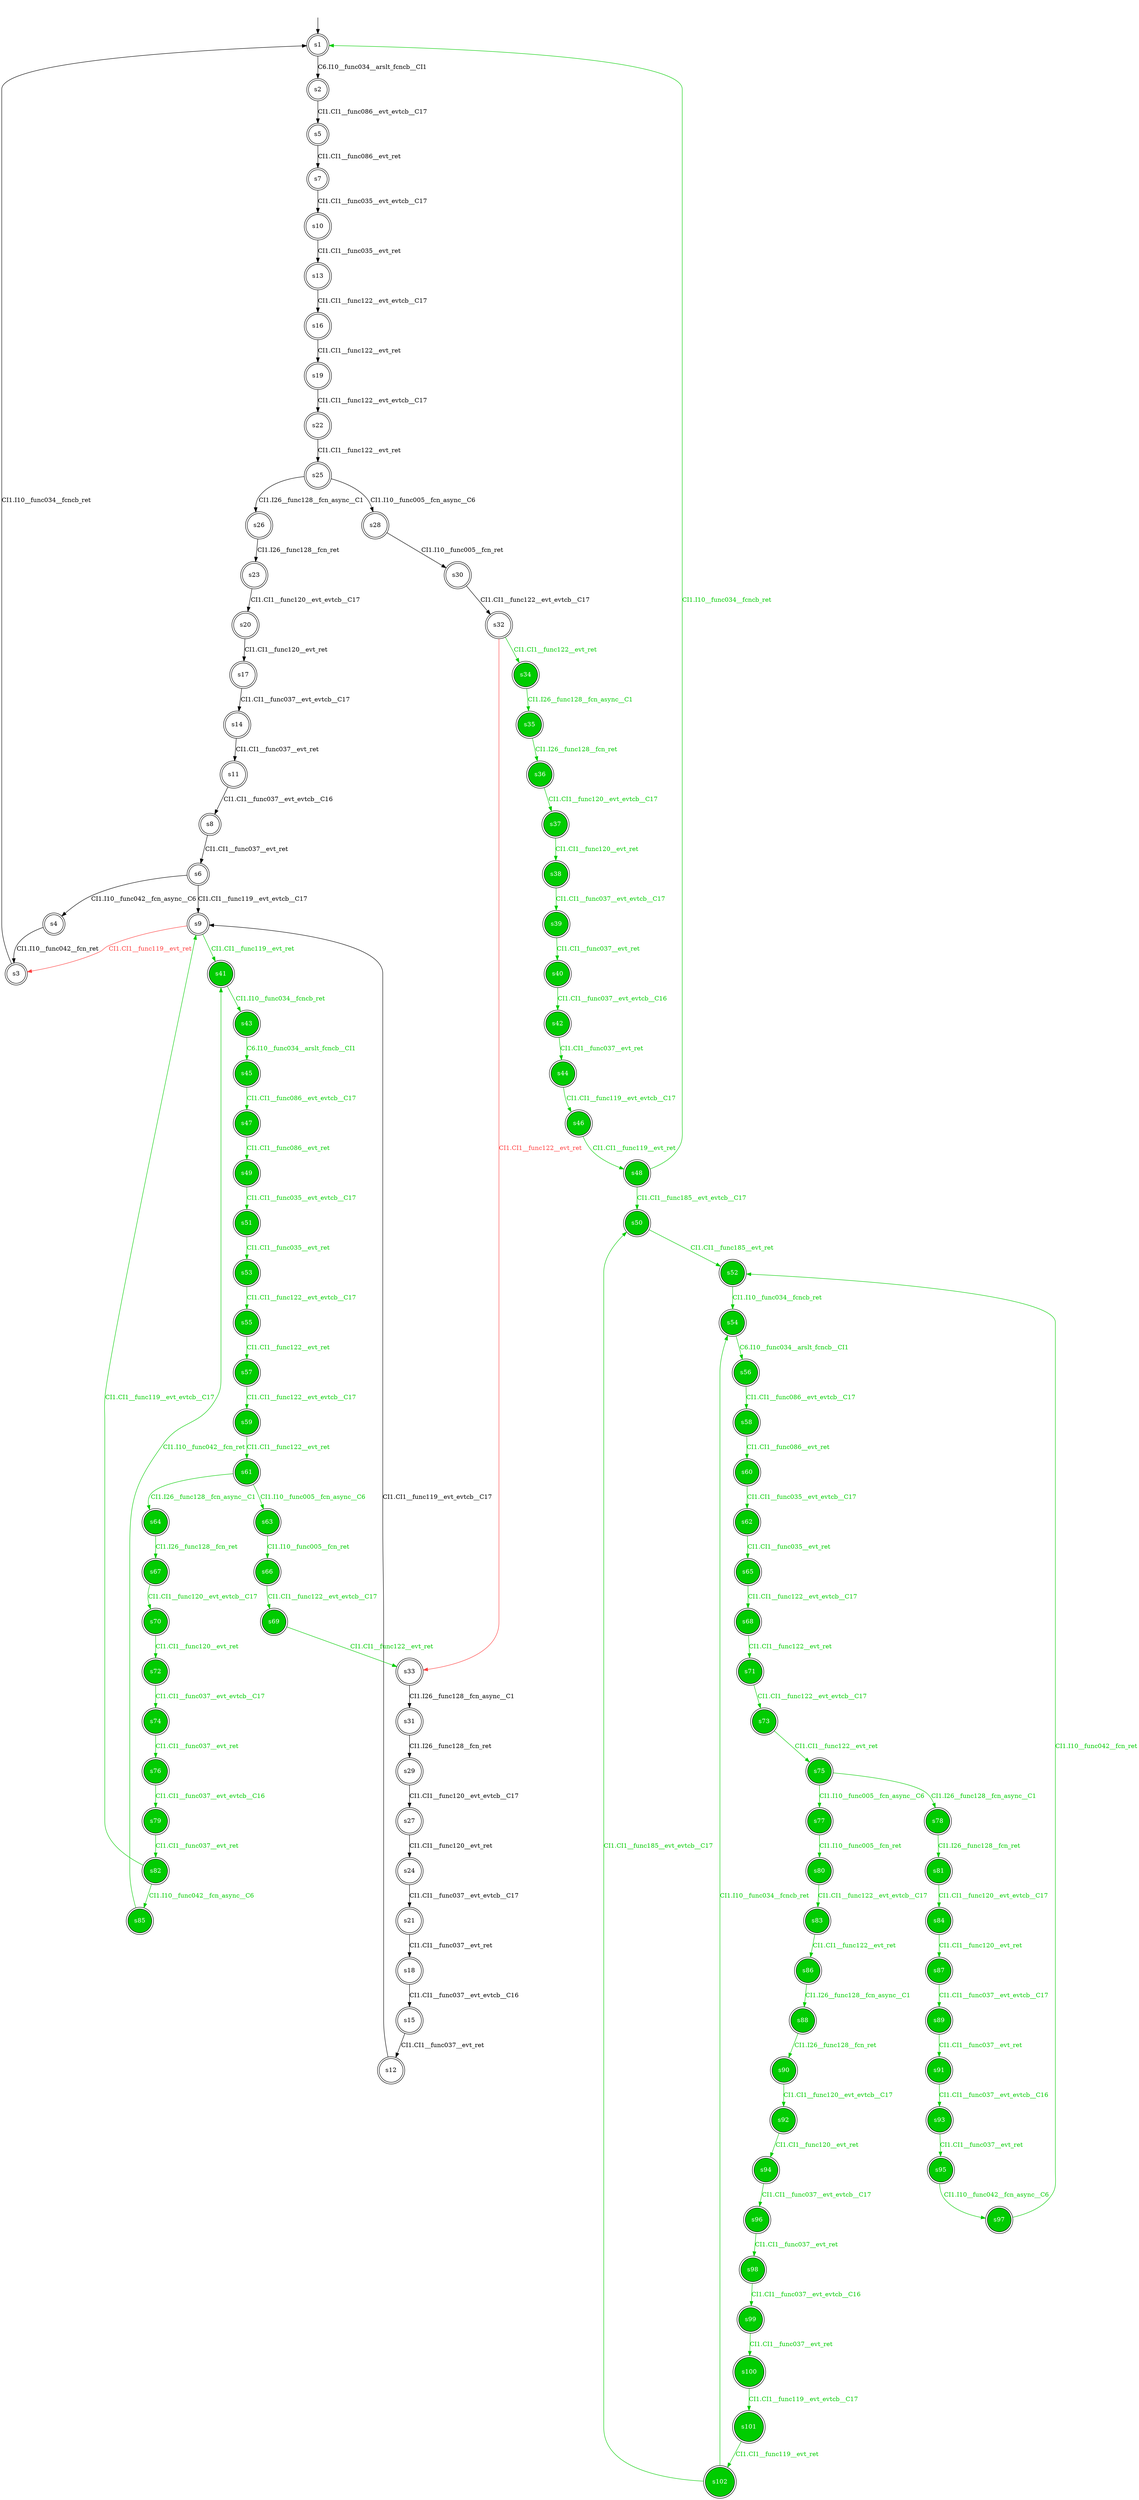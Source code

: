 digraph diffautomaton {
	1 [label=<s1> shape="doublecircle"];
	2 [label=<s2> shape="doublecircle"];
	3 [label=<s3> shape="doublecircle"];
	4 [label=<s4> shape="doublecircle"];
	5 [label=<s5> shape="doublecircle"];
	6 [label=<s6> shape="doublecircle"];
	7 [label=<s7> shape="doublecircle"];
	8 [label=<s8> shape="doublecircle"];
	9 [label=<s9> shape="doublecircle"];
	10 [label=<s10> shape="doublecircle"];
	11 [label=<s11> shape="doublecircle"];
	12 [label=<s12> shape="doublecircle"];
	13 [label=<s13> shape="doublecircle"];
	14 [label=<s14> shape="doublecircle"];
	15 [label=<s15> shape="doublecircle"];
	16 [label=<s16> shape="doublecircle"];
	17 [label=<s17> shape="doublecircle"];
	18 [label=<s18> shape="doublecircle"];
	19 [label=<s19> shape="doublecircle"];
	20 [label=<s20> shape="doublecircle"];
	21 [label=<s21> shape="doublecircle"];
	22 [label=<s22> shape="doublecircle"];
	23 [label=<s23> shape="doublecircle"];
	24 [label=<s24> shape="doublecircle"];
	25 [label=<s25> shape="doublecircle"];
	26 [label=<s26> shape="doublecircle"];
	27 [label=<s27> shape="doublecircle"];
	28 [label=<s28> shape="doublecircle"];
	29 [label=<s29> shape="doublecircle"];
	30 [label=<s30> shape="doublecircle"];
	31 [label=<s31> shape="doublecircle"];
	32 [label=<s32> shape="doublecircle"];
	33 [label=<s33> shape="doublecircle"];
	34 [label=<s34> shape="doublecircle" fillcolor="#00cc00" fontcolor="#ffffff" style="filled"];
	35 [label=<s35> shape="doublecircle" fillcolor="#00cc00" fontcolor="#ffffff" style="filled"];
	36 [label=<s36> shape="doublecircle" fillcolor="#00cc00" fontcolor="#ffffff" style="filled"];
	37 [label=<s37> shape="doublecircle" fillcolor="#00cc00" fontcolor="#ffffff" style="filled"];
	38 [label=<s38> shape="doublecircle" fillcolor="#00cc00" fontcolor="#ffffff" style="filled"];
	39 [label=<s39> shape="doublecircle" fillcolor="#00cc00" fontcolor="#ffffff" style="filled"];
	40 [label=<s40> shape="doublecircle" fillcolor="#00cc00" fontcolor="#ffffff" style="filled"];
	41 [label=<s41> shape="doublecircle" fillcolor="#00cc00" fontcolor="#ffffff" style="filled"];
	42 [label=<s42> shape="doublecircle" fillcolor="#00cc00" fontcolor="#ffffff" style="filled"];
	43 [label=<s43> shape="doublecircle" fillcolor="#00cc00" fontcolor="#ffffff" style="filled"];
	44 [label=<s44> shape="doublecircle" fillcolor="#00cc00" fontcolor="#ffffff" style="filled"];
	45 [label=<s45> shape="doublecircle" fillcolor="#00cc00" fontcolor="#ffffff" style="filled"];
	46 [label=<s46> shape="doublecircle" fillcolor="#00cc00" fontcolor="#ffffff" style="filled"];
	47 [label=<s47> shape="doublecircle" fillcolor="#00cc00" fontcolor="#ffffff" style="filled"];
	48 [label=<s48> shape="doublecircle" fillcolor="#00cc00" fontcolor="#ffffff" style="filled"];
	49 [label=<s49> shape="doublecircle" fillcolor="#00cc00" fontcolor="#ffffff" style="filled"];
	50 [label=<s50> shape="doublecircle" fillcolor="#00cc00" fontcolor="#ffffff" style="filled"];
	51 [label=<s51> shape="doublecircle" fillcolor="#00cc00" fontcolor="#ffffff" style="filled"];
	52 [label=<s52> shape="doublecircle" fillcolor="#00cc00" fontcolor="#ffffff" style="filled"];
	53 [label=<s53> shape="doublecircle" fillcolor="#00cc00" fontcolor="#ffffff" style="filled"];
	54 [label=<s54> shape="doublecircle" fillcolor="#00cc00" fontcolor="#ffffff" style="filled"];
	55 [label=<s55> shape="doublecircle" fillcolor="#00cc00" fontcolor="#ffffff" style="filled"];
	56 [label=<s56> shape="doublecircle" fillcolor="#00cc00" fontcolor="#ffffff" style="filled"];
	57 [label=<s57> shape="doublecircle" fillcolor="#00cc00" fontcolor="#ffffff" style="filled"];
	58 [label=<s58> shape="doublecircle" fillcolor="#00cc00" fontcolor="#ffffff" style="filled"];
	59 [label=<s59> shape="doublecircle" fillcolor="#00cc00" fontcolor="#ffffff" style="filled"];
	60 [label=<s60> shape="doublecircle" fillcolor="#00cc00" fontcolor="#ffffff" style="filled"];
	61 [label=<s61> shape="doublecircle" fillcolor="#00cc00" fontcolor="#ffffff" style="filled"];
	62 [label=<s62> shape="doublecircle" fillcolor="#00cc00" fontcolor="#ffffff" style="filled"];
	63 [label=<s63> shape="doublecircle" fillcolor="#00cc00" fontcolor="#ffffff" style="filled"];
	64 [label=<s64> shape="doublecircle" fillcolor="#00cc00" fontcolor="#ffffff" style="filled"];
	65 [label=<s65> shape="doublecircle" fillcolor="#00cc00" fontcolor="#ffffff" style="filled"];
	66 [label=<s66> shape="doublecircle" fillcolor="#00cc00" fontcolor="#ffffff" style="filled"];
	67 [label=<s67> shape="doublecircle" fillcolor="#00cc00" fontcolor="#ffffff" style="filled"];
	68 [label=<s68> shape="doublecircle" fillcolor="#00cc00" fontcolor="#ffffff" style="filled"];
	69 [label=<s69> shape="doublecircle" fillcolor="#00cc00" fontcolor="#ffffff" style="filled"];
	70 [label=<s70> shape="doublecircle" fillcolor="#00cc00" fontcolor="#ffffff" style="filled"];
	71 [label=<s71> shape="doublecircle" fillcolor="#00cc00" fontcolor="#ffffff" style="filled"];
	72 [label=<s72> shape="doublecircle" fillcolor="#00cc00" fontcolor="#ffffff" style="filled"];
	73 [label=<s73> shape="doublecircle" fillcolor="#00cc00" fontcolor="#ffffff" style="filled"];
	74 [label=<s74> shape="doublecircle" fillcolor="#00cc00" fontcolor="#ffffff" style="filled"];
	75 [label=<s75> shape="doublecircle" fillcolor="#00cc00" fontcolor="#ffffff" style="filled"];
	76 [label=<s76> shape="doublecircle" fillcolor="#00cc00" fontcolor="#ffffff" style="filled"];
	77 [label=<s77> shape="doublecircle" fillcolor="#00cc00" fontcolor="#ffffff" style="filled"];
	78 [label=<s78> shape="doublecircle" fillcolor="#00cc00" fontcolor="#ffffff" style="filled"];
	79 [label=<s79> shape="doublecircle" fillcolor="#00cc00" fontcolor="#ffffff" style="filled"];
	80 [label=<s80> shape="doublecircle" fillcolor="#00cc00" fontcolor="#ffffff" style="filled"];
	81 [label=<s81> shape="doublecircle" fillcolor="#00cc00" fontcolor="#ffffff" style="filled"];
	82 [label=<s82> shape="doublecircle" fillcolor="#00cc00" fontcolor="#ffffff" style="filled"];
	83 [label=<s83> shape="doublecircle" fillcolor="#00cc00" fontcolor="#ffffff" style="filled"];
	84 [label=<s84> shape="doublecircle" fillcolor="#00cc00" fontcolor="#ffffff" style="filled"];
	85 [label=<s85> shape="doublecircle" fillcolor="#00cc00" fontcolor="#ffffff" style="filled"];
	86 [label=<s86> shape="doublecircle" fillcolor="#00cc00" fontcolor="#ffffff" style="filled"];
	87 [label=<s87> shape="doublecircle" fillcolor="#00cc00" fontcolor="#ffffff" style="filled"];
	88 [label=<s88> shape="doublecircle" fillcolor="#00cc00" fontcolor="#ffffff" style="filled"];
	89 [label=<s89> shape="doublecircle" fillcolor="#00cc00" fontcolor="#ffffff" style="filled"];
	90 [label=<s90> shape="doublecircle" fillcolor="#00cc00" fontcolor="#ffffff" style="filled"];
	91 [label=<s91> shape="doublecircle" fillcolor="#00cc00" fontcolor="#ffffff" style="filled"];
	92 [label=<s92> shape="doublecircle" fillcolor="#00cc00" fontcolor="#ffffff" style="filled"];
	93 [label=<s93> shape="doublecircle" fillcolor="#00cc00" fontcolor="#ffffff" style="filled"];
	94 [label=<s94> shape="doublecircle" fillcolor="#00cc00" fontcolor="#ffffff" style="filled"];
	95 [label=<s95> shape="doublecircle" fillcolor="#00cc00" fontcolor="#ffffff" style="filled"];
	96 [label=<s96> shape="doublecircle" fillcolor="#00cc00" fontcolor="#ffffff" style="filled"];
	97 [label=<s97> shape="doublecircle" fillcolor="#00cc00" fontcolor="#ffffff" style="filled"];
	98 [label=<s98> shape="doublecircle" fillcolor="#00cc00" fontcolor="#ffffff" style="filled"];
	99 [label=<s99> shape="doublecircle" fillcolor="#00cc00" fontcolor="#ffffff" style="filled"];
	100 [label=<s100> shape="doublecircle" fillcolor="#00cc00" fontcolor="#ffffff" style="filled"];
	101 [label=<s101> shape="doublecircle" fillcolor="#00cc00" fontcolor="#ffffff" style="filled"];
	102 [label=<s102> shape="doublecircle" fillcolor="#00cc00" fontcolor="#ffffff" style="filled"];
	__init1 [label=<> shape="none"];
	__init1 -> 1;
	1 -> 2 [label=<<font color="#000000">C6.I10__func034__arslt_fcncb__CI1</font>> id="1-0-2"];
	2 -> 5 [label=<<font color="#000000">CI1.CI1__func086__evt_evtcb__C17</font>> id="2-0-5"];
	3 -> 1 [label=<<font color="#000000">CI1.I10__func034__fcncb_ret</font>> id="3-0-1"];
	4 -> 3 [label=<<font color="#000000">CI1.I10__func042__fcn_ret</font>> id="4-0-3"];
	5 -> 7 [label=<<font color="#000000">CI1.CI1__func086__evt_ret</font>> id="5-0-7"];
	6 -> 9 [label=<<font color="#000000">CI1.CI1__func119__evt_evtcb__C17</font>> id="6-0-9"];
	6 -> 4 [label=<<font color="#000000">CI1.I10__func042__fcn_async__C6</font>> id="6-1-4"];
	7 -> 10 [label=<<font color="#000000">CI1.CI1__func035__evt_evtcb__C17</font>> id="7-0-10"];
	8 -> 6 [label=<<font color="#000000">CI1.CI1__func037__evt_ret</font>> id="8-0-6"];
	9 -> 3 [label=<<font color="#ff4040">CI1.CI1__func119__evt_ret</font>> color="#ff4040" id="9-0-3"];
	9 -> 41 [label=<<font color="#00cc00">CI1.CI1__func119__evt_ret</font>> color="#00cc00" id="9-1-41"];
	10 -> 13 [label=<<font color="#000000">CI1.CI1__func035__evt_ret</font>> id="10-0-13"];
	11 -> 8 [label=<<font color="#000000">CI1.CI1__func037__evt_evtcb__C16</font>> id="11-0-8"];
	12 -> 9 [label=<<font color="#000000">CI1.CI1__func119__evt_evtcb__C17</font>> id="12-0-9"];
	13 -> 16 [label=<<font color="#000000">CI1.CI1__func122__evt_evtcb__C17</font>> id="13-0-16"];
	14 -> 11 [label=<<font color="#000000">CI1.CI1__func037__evt_ret</font>> id="14-0-11"];
	15 -> 12 [label=<<font color="#000000">CI1.CI1__func037__evt_ret</font>> id="15-0-12"];
	16 -> 19 [label=<<font color="#000000">CI1.CI1__func122__evt_ret</font>> id="16-0-19"];
	17 -> 14 [label=<<font color="#000000">CI1.CI1__func037__evt_evtcb__C17</font>> id="17-0-14"];
	18 -> 15 [label=<<font color="#000000">CI1.CI1__func037__evt_evtcb__C16</font>> id="18-0-15"];
	19 -> 22 [label=<<font color="#000000">CI1.CI1__func122__evt_evtcb__C17</font>> id="19-0-22"];
	20 -> 17 [label=<<font color="#000000">CI1.CI1__func120__evt_ret</font>> id="20-0-17"];
	21 -> 18 [label=<<font color="#000000">CI1.CI1__func037__evt_ret</font>> id="21-0-18"];
	22 -> 25 [label=<<font color="#000000">CI1.CI1__func122__evt_ret</font>> id="22-0-25"];
	23 -> 20 [label=<<font color="#000000">CI1.CI1__func120__evt_evtcb__C17</font>> id="23-0-20"];
	24 -> 21 [label=<<font color="#000000">CI1.CI1__func037__evt_evtcb__C17</font>> id="24-0-21"];
	25 -> 28 [label=<<font color="#000000">CI1.I10__func005__fcn_async__C6</font>> id="25-0-28"];
	25 -> 26 [label=<<font color="#000000">CI1.I26__func128__fcn_async__C1</font>> id="25-1-26"];
	26 -> 23 [label=<<font color="#000000">CI1.I26__func128__fcn_ret</font>> id="26-0-23"];
	27 -> 24 [label=<<font color="#000000">CI1.CI1__func120__evt_ret</font>> id="27-0-24"];
	28 -> 30 [label=<<font color="#000000">CI1.I10__func005__fcn_ret</font>> id="28-0-30"];
	29 -> 27 [label=<<font color="#000000">CI1.CI1__func120__evt_evtcb__C17</font>> id="29-0-27"];
	30 -> 32 [label=<<font color="#000000">CI1.CI1__func122__evt_evtcb__C17</font>> id="30-0-32"];
	31 -> 29 [label=<<font color="#000000">CI1.I26__func128__fcn_ret</font>> id="31-0-29"];
	32 -> 33 [label=<<font color="#ff4040">CI1.CI1__func122__evt_ret</font>> color="#ff4040" id="32-0-33"];
	32 -> 34 [label=<<font color="#00cc00">CI1.CI1__func122__evt_ret</font>> color="#00cc00" id="32-1-34"];
	33 -> 31 [label=<<font color="#000000">CI1.I26__func128__fcn_async__C1</font>> id="33-0-31"];
	34 -> 35 [label=<<font color="#00cc00">CI1.I26__func128__fcn_async__C1</font>> color="#00cc00" id="34-0-35"];
	35 -> 36 [label=<<font color="#00cc00">CI1.I26__func128__fcn_ret</font>> color="#00cc00" id="35-0-36"];
	36 -> 37 [label=<<font color="#00cc00">CI1.CI1__func120__evt_evtcb__C17</font>> color="#00cc00" id="36-0-37"];
	37 -> 38 [label=<<font color="#00cc00">CI1.CI1__func120__evt_ret</font>> color="#00cc00" id="37-0-38"];
	38 -> 39 [label=<<font color="#00cc00">CI1.CI1__func037__evt_evtcb__C17</font>> color="#00cc00" id="38-0-39"];
	39 -> 40 [label=<<font color="#00cc00">CI1.CI1__func037__evt_ret</font>> color="#00cc00" id="39-0-40"];
	40 -> 42 [label=<<font color="#00cc00">CI1.CI1__func037__evt_evtcb__C16</font>> color="#00cc00" id="40-0-42"];
	41 -> 43 [label=<<font color="#00cc00">CI1.I10__func034__fcncb_ret</font>> color="#00cc00" id="41-0-43"];
	42 -> 44 [label=<<font color="#00cc00">CI1.CI1__func037__evt_ret</font>> color="#00cc00" id="42-0-44"];
	43 -> 45 [label=<<font color="#00cc00">C6.I10__func034__arslt_fcncb__CI1</font>> color="#00cc00" id="43-0-45"];
	44 -> 46 [label=<<font color="#00cc00">CI1.CI1__func119__evt_evtcb__C17</font>> color="#00cc00" id="44-0-46"];
	45 -> 47 [label=<<font color="#00cc00">CI1.CI1__func086__evt_evtcb__C17</font>> color="#00cc00" id="45-0-47"];
	46 -> 48 [label=<<font color="#00cc00">CI1.CI1__func119__evt_ret</font>> color="#00cc00" id="46-0-48"];
	47 -> 49 [label=<<font color="#00cc00">CI1.CI1__func086__evt_ret</font>> color="#00cc00" id="47-0-49"];
	48 -> 1 [label=<<font color="#00cc00">CI1.I10__func034__fcncb_ret</font>> color="#00cc00" id="48-0-1"];
	48 -> 50 [label=<<font color="#00cc00">CI1.CI1__func185__evt_evtcb__C17</font>> color="#00cc00" id="48-1-50"];
	49 -> 51 [label=<<font color="#00cc00">CI1.CI1__func035__evt_evtcb__C17</font>> color="#00cc00" id="49-0-51"];
	50 -> 52 [label=<<font color="#00cc00">CI1.CI1__func185__evt_ret</font>> color="#00cc00" id="50-0-52"];
	51 -> 53 [label=<<font color="#00cc00">CI1.CI1__func035__evt_ret</font>> color="#00cc00" id="51-0-53"];
	52 -> 54 [label=<<font color="#00cc00">CI1.I10__func034__fcncb_ret</font>> color="#00cc00" id="52-0-54"];
	53 -> 55 [label=<<font color="#00cc00">CI1.CI1__func122__evt_evtcb__C17</font>> color="#00cc00" id="53-0-55"];
	54 -> 56 [label=<<font color="#00cc00">C6.I10__func034__arslt_fcncb__CI1</font>> color="#00cc00" id="54-0-56"];
	55 -> 57 [label=<<font color="#00cc00">CI1.CI1__func122__evt_ret</font>> color="#00cc00" id="55-0-57"];
	56 -> 58 [label=<<font color="#00cc00">CI1.CI1__func086__evt_evtcb__C17</font>> color="#00cc00" id="56-0-58"];
	57 -> 59 [label=<<font color="#00cc00">CI1.CI1__func122__evt_evtcb__C17</font>> color="#00cc00" id="57-0-59"];
	58 -> 60 [label=<<font color="#00cc00">CI1.CI1__func086__evt_ret</font>> color="#00cc00" id="58-0-60"];
	59 -> 61 [label=<<font color="#00cc00">CI1.CI1__func122__evt_ret</font>> color="#00cc00" id="59-0-61"];
	60 -> 62 [label=<<font color="#00cc00">CI1.CI1__func035__evt_evtcb__C17</font>> color="#00cc00" id="60-0-62"];
	61 -> 63 [label=<<font color="#00cc00">CI1.I10__func005__fcn_async__C6</font>> color="#00cc00" id="61-0-63"];
	61 -> 64 [label=<<font color="#00cc00">CI1.I26__func128__fcn_async__C1</font>> color="#00cc00" id="61-1-64"];
	62 -> 65 [label=<<font color="#00cc00">CI1.CI1__func035__evt_ret</font>> color="#00cc00" id="62-0-65"];
	63 -> 66 [label=<<font color="#00cc00">CI1.I10__func005__fcn_ret</font>> color="#00cc00" id="63-0-66"];
	64 -> 67 [label=<<font color="#00cc00">CI1.I26__func128__fcn_ret</font>> color="#00cc00" id="64-0-67"];
	65 -> 68 [label=<<font color="#00cc00">CI1.CI1__func122__evt_evtcb__C17</font>> color="#00cc00" id="65-0-68"];
	66 -> 69 [label=<<font color="#00cc00">CI1.CI1__func122__evt_evtcb__C17</font>> color="#00cc00" id="66-0-69"];
	67 -> 70 [label=<<font color="#00cc00">CI1.CI1__func120__evt_evtcb__C17</font>> color="#00cc00" id="67-0-70"];
	68 -> 71 [label=<<font color="#00cc00">CI1.CI1__func122__evt_ret</font>> color="#00cc00" id="68-0-71"];
	69 -> 33 [label=<<font color="#00cc00">CI1.CI1__func122__evt_ret</font>> color="#00cc00" id="69-0-33"];
	70 -> 72 [label=<<font color="#00cc00">CI1.CI1__func120__evt_ret</font>> color="#00cc00" id="70-0-72"];
	71 -> 73 [label=<<font color="#00cc00">CI1.CI1__func122__evt_evtcb__C17</font>> color="#00cc00" id="71-0-73"];
	72 -> 74 [label=<<font color="#00cc00">CI1.CI1__func037__evt_evtcb__C17</font>> color="#00cc00" id="72-0-74"];
	73 -> 75 [label=<<font color="#00cc00">CI1.CI1__func122__evt_ret</font>> color="#00cc00" id="73-0-75"];
	74 -> 76 [label=<<font color="#00cc00">CI1.CI1__func037__evt_ret</font>> color="#00cc00" id="74-0-76"];
	75 -> 77 [label=<<font color="#00cc00">CI1.I10__func005__fcn_async__C6</font>> color="#00cc00" id="75-0-77"];
	75 -> 78 [label=<<font color="#00cc00">CI1.I26__func128__fcn_async__C1</font>> color="#00cc00" id="75-1-78"];
	76 -> 79 [label=<<font color="#00cc00">CI1.CI1__func037__evt_evtcb__C16</font>> color="#00cc00" id="76-0-79"];
	77 -> 80 [label=<<font color="#00cc00">CI1.I10__func005__fcn_ret</font>> color="#00cc00" id="77-0-80"];
	78 -> 81 [label=<<font color="#00cc00">CI1.I26__func128__fcn_ret</font>> color="#00cc00" id="78-0-81"];
	79 -> 82 [label=<<font color="#00cc00">CI1.CI1__func037__evt_ret</font>> color="#00cc00" id="79-0-82"];
	80 -> 83 [label=<<font color="#00cc00">CI1.CI1__func122__evt_evtcb__C17</font>> color="#00cc00" id="80-0-83"];
	81 -> 84 [label=<<font color="#00cc00">CI1.CI1__func120__evt_evtcb__C17</font>> color="#00cc00" id="81-0-84"];
	82 -> 85 [label=<<font color="#00cc00">CI1.I10__func042__fcn_async__C6</font>> color="#00cc00" id="82-0-85"];
	82 -> 9 [label=<<font color="#00cc00">CI1.CI1__func119__evt_evtcb__C17</font>> color="#00cc00" id="82-1-9"];
	83 -> 86 [label=<<font color="#00cc00">CI1.CI1__func122__evt_ret</font>> color="#00cc00" id="83-0-86"];
	84 -> 87 [label=<<font color="#00cc00">CI1.CI1__func120__evt_ret</font>> color="#00cc00" id="84-0-87"];
	85 -> 41 [label=<<font color="#00cc00">CI1.I10__func042__fcn_ret</font>> color="#00cc00" id="85-0-41"];
	86 -> 88 [label=<<font color="#00cc00">CI1.I26__func128__fcn_async__C1</font>> color="#00cc00" id="86-0-88"];
	87 -> 89 [label=<<font color="#00cc00">CI1.CI1__func037__evt_evtcb__C17</font>> color="#00cc00" id="87-0-89"];
	88 -> 90 [label=<<font color="#00cc00">CI1.I26__func128__fcn_ret</font>> color="#00cc00" id="88-0-90"];
	89 -> 91 [label=<<font color="#00cc00">CI1.CI1__func037__evt_ret</font>> color="#00cc00" id="89-0-91"];
	90 -> 92 [label=<<font color="#00cc00">CI1.CI1__func120__evt_evtcb__C17</font>> color="#00cc00" id="90-0-92"];
	91 -> 93 [label=<<font color="#00cc00">CI1.CI1__func037__evt_evtcb__C16</font>> color="#00cc00" id="91-0-93"];
	92 -> 94 [label=<<font color="#00cc00">CI1.CI1__func120__evt_ret</font>> color="#00cc00" id="92-0-94"];
	93 -> 95 [label=<<font color="#00cc00">CI1.CI1__func037__evt_ret</font>> color="#00cc00" id="93-0-95"];
	94 -> 96 [label=<<font color="#00cc00">CI1.CI1__func037__evt_evtcb__C17</font>> color="#00cc00" id="94-0-96"];
	95 -> 97 [label=<<font color="#00cc00">CI1.I10__func042__fcn_async__C6</font>> color="#00cc00" id="95-0-97"];
	96 -> 98 [label=<<font color="#00cc00">CI1.CI1__func037__evt_ret</font>> color="#00cc00" id="96-0-98"];
	97 -> 52 [label=<<font color="#00cc00">CI1.I10__func042__fcn_ret</font>> color="#00cc00" id="97-0-52"];
	98 -> 99 [label=<<font color="#00cc00">CI1.CI1__func037__evt_evtcb__C16</font>> color="#00cc00" id="98-0-99"];
	99 -> 100 [label=<<font color="#00cc00">CI1.CI1__func037__evt_ret</font>> color="#00cc00" id="99-0-100"];
	100 -> 101 [label=<<font color="#00cc00">CI1.CI1__func119__evt_evtcb__C17</font>> color="#00cc00" id="100-0-101"];
	101 -> 102 [label=<<font color="#00cc00">CI1.CI1__func119__evt_ret</font>> color="#00cc00" id="101-0-102"];
	102 -> 54 [label=<<font color="#00cc00">CI1.I10__func034__fcncb_ret</font>> color="#00cc00" id="102-0-54"];
	102 -> 50 [label=<<font color="#00cc00">CI1.CI1__func185__evt_evtcb__C17</font>> color="#00cc00" id="102-1-50"];
}
